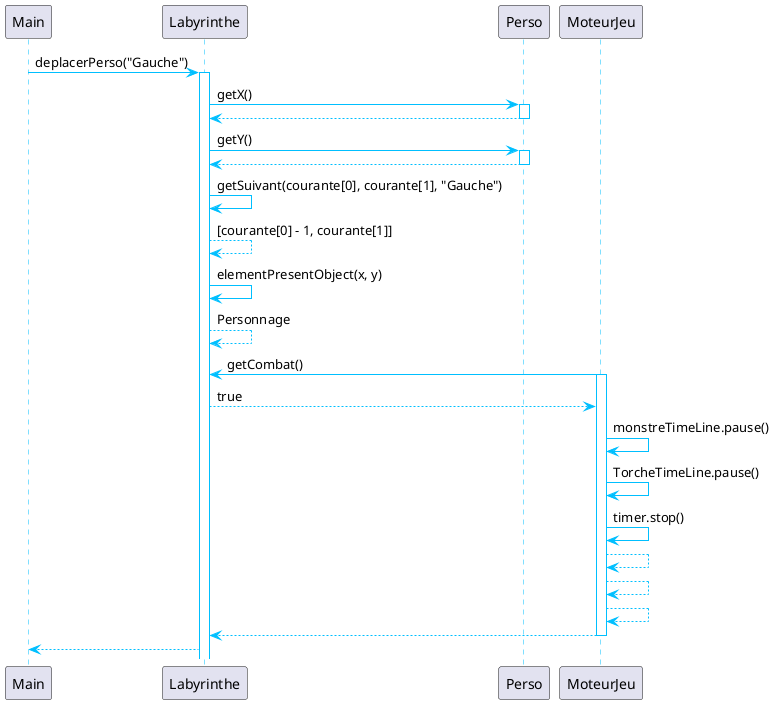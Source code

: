 @startuml

' Activation style
skinparam sequence {
    ArrowColor DeepSkyBlue
    ActorBorderColor DeepSkyBlue
    LifeLineBorderColor DeepSkyBlue
}
Main -> Labyrinthe: deplacerPerso("Gauche")
activate Labyrinthe

Labyrinthe -> Perso: getX()
activate Perso
Labyrinthe <-- Perso:
deactivate Perso

Labyrinthe -> Perso: getY()
activate Perso
Labyrinthe <-- Perso:
deactivate Perso


Labyrinthe -> Labyrinthe: getSuivant(courante[0], courante[1], "Gauche")
Labyrinthe --> Labyrinthe: [courante[0] - 1, courante[1]]


Labyrinthe -> Labyrinthe: elementPresentObject(x, y)
Labyrinthe --> Labyrinthe: Personnage


MoteurJeu -> Labyrinthe: getCombat()
activate MoteurJeu
Labyrinthe --> MoteurJeu: true

MoteurJeu -> MoteurJeu : monstreTimeLine.pause()
MoteurJeu -> MoteurJeu : TorcheTimeLine.pause()
MoteurJeu -> MoteurJeu : timer.stop()
MoteurJeu --> MoteurJeu
MoteurJeu --> MoteurJeu
MoteurJeu --> MoteurJeu
MoteurJeu --> Labyrinthe
deactivate MoteurJeu
Main <-- Labyrinthe
@enduml
